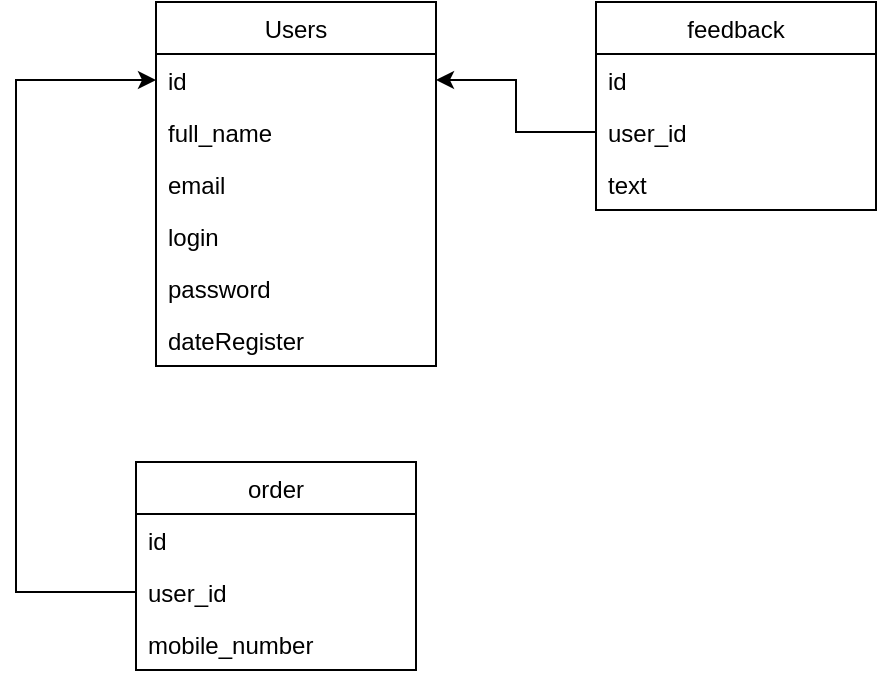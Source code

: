 <mxfile version="14.4.8" type="device"><diagram id="BQe2rI-tkOfqKuCFdzQ-" name="Page-1"><mxGraphModel dx="1422" dy="737" grid="1" gridSize="10" guides="1" tooltips="1" connect="1" arrows="1" fold="1" page="1" pageScale="1" pageWidth="1169" pageHeight="827" math="0" shadow="0"><root><mxCell id="0"/><mxCell id="1" parent="0"/><mxCell id="-G5yYp364JWKINKwnZ9s-2" value="Users" style="swimlane;fontStyle=0;childLayout=stackLayout;horizontal=1;startSize=26;fillColor=none;horizontalStack=0;resizeParent=1;resizeParentMax=0;resizeLast=0;collapsible=1;marginBottom=0;" vertex="1" parent="1"><mxGeometry x="400" y="170" width="140" height="182" as="geometry"/></mxCell><mxCell id="-G5yYp364JWKINKwnZ9s-3" value="id" style="text;strokeColor=none;fillColor=none;align=left;verticalAlign=top;spacingLeft=4;spacingRight=4;overflow=hidden;rotatable=0;points=[[0,0.5],[1,0.5]];portConstraint=eastwest;" vertex="1" parent="-G5yYp364JWKINKwnZ9s-2"><mxGeometry y="26" width="140" height="26" as="geometry"/></mxCell><mxCell id="-G5yYp364JWKINKwnZ9s-4" value="full_name" style="text;strokeColor=none;fillColor=none;align=left;verticalAlign=top;spacingLeft=4;spacingRight=4;overflow=hidden;rotatable=0;points=[[0,0.5],[1,0.5]];portConstraint=eastwest;" vertex="1" parent="-G5yYp364JWKINKwnZ9s-2"><mxGeometry y="52" width="140" height="26" as="geometry"/></mxCell><mxCell id="-G5yYp364JWKINKwnZ9s-5" value="email" style="text;strokeColor=none;fillColor=none;align=left;verticalAlign=top;spacingLeft=4;spacingRight=4;overflow=hidden;rotatable=0;points=[[0,0.5],[1,0.5]];portConstraint=eastwest;" vertex="1" parent="-G5yYp364JWKINKwnZ9s-2"><mxGeometry y="78" width="140" height="26" as="geometry"/></mxCell><mxCell id="-G5yYp364JWKINKwnZ9s-7" value="login" style="text;strokeColor=none;fillColor=none;align=left;verticalAlign=top;spacingLeft=4;spacingRight=4;overflow=hidden;rotatable=0;points=[[0,0.5],[1,0.5]];portConstraint=eastwest;" vertex="1" parent="-G5yYp364JWKINKwnZ9s-2"><mxGeometry y="104" width="140" height="26" as="geometry"/></mxCell><mxCell id="-G5yYp364JWKINKwnZ9s-6" value="password" style="text;strokeColor=none;fillColor=none;align=left;verticalAlign=top;spacingLeft=4;spacingRight=4;overflow=hidden;rotatable=0;points=[[0,0.5],[1,0.5]];portConstraint=eastwest;" vertex="1" parent="-G5yYp364JWKINKwnZ9s-2"><mxGeometry y="130" width="140" height="26" as="geometry"/></mxCell><mxCell id="-G5yYp364JWKINKwnZ9s-8" value="dateRegister" style="text;strokeColor=none;fillColor=none;align=left;verticalAlign=top;spacingLeft=4;spacingRight=4;overflow=hidden;rotatable=0;points=[[0,0.5],[1,0.5]];portConstraint=eastwest;" vertex="1" parent="-G5yYp364JWKINKwnZ9s-2"><mxGeometry y="156" width="140" height="26" as="geometry"/></mxCell><mxCell id="-G5yYp364JWKINKwnZ9s-9" value="feedback" style="swimlane;fontStyle=0;childLayout=stackLayout;horizontal=1;startSize=26;fillColor=none;horizontalStack=0;resizeParent=1;resizeParentMax=0;resizeLast=0;collapsible=1;marginBottom=0;" vertex="1" parent="1"><mxGeometry x="620" y="170" width="140" height="104" as="geometry"/></mxCell><mxCell id="-G5yYp364JWKINKwnZ9s-10" value="id" style="text;strokeColor=none;fillColor=none;align=left;verticalAlign=top;spacingLeft=4;spacingRight=4;overflow=hidden;rotatable=0;points=[[0,0.5],[1,0.5]];portConstraint=eastwest;" vertex="1" parent="-G5yYp364JWKINKwnZ9s-9"><mxGeometry y="26" width="140" height="26" as="geometry"/></mxCell><mxCell id="-G5yYp364JWKINKwnZ9s-11" value="user_id" style="text;strokeColor=none;fillColor=none;align=left;verticalAlign=top;spacingLeft=4;spacingRight=4;overflow=hidden;rotatable=0;points=[[0,0.5],[1,0.5]];portConstraint=eastwest;" vertex="1" parent="-G5yYp364JWKINKwnZ9s-9"><mxGeometry y="52" width="140" height="26" as="geometry"/></mxCell><mxCell id="-G5yYp364JWKINKwnZ9s-12" value="text" style="text;strokeColor=none;fillColor=none;align=left;verticalAlign=top;spacingLeft=4;spacingRight=4;overflow=hidden;rotatable=0;points=[[0,0.5],[1,0.5]];portConstraint=eastwest;" vertex="1" parent="-G5yYp364JWKINKwnZ9s-9"><mxGeometry y="78" width="140" height="26" as="geometry"/></mxCell><mxCell id="-G5yYp364JWKINKwnZ9s-16" style="edgeStyle=orthogonalEdgeStyle;rounded=0;orthogonalLoop=1;jettySize=auto;html=1;entryX=1;entryY=0.5;entryDx=0;entryDy=0;" edge="1" parent="1" source="-G5yYp364JWKINKwnZ9s-11" target="-G5yYp364JWKINKwnZ9s-3"><mxGeometry relative="1" as="geometry"/></mxCell><mxCell id="-G5yYp364JWKINKwnZ9s-17" value="order" style="swimlane;fontStyle=0;childLayout=stackLayout;horizontal=1;startSize=26;fillColor=none;horizontalStack=0;resizeParent=1;resizeParentMax=0;resizeLast=0;collapsible=1;marginBottom=0;" vertex="1" parent="1"><mxGeometry x="390" y="400" width="140" height="104" as="geometry"/></mxCell><mxCell id="-G5yYp364JWKINKwnZ9s-18" value="id" style="text;strokeColor=none;fillColor=none;align=left;verticalAlign=top;spacingLeft=4;spacingRight=4;overflow=hidden;rotatable=0;points=[[0,0.5],[1,0.5]];portConstraint=eastwest;" vertex="1" parent="-G5yYp364JWKINKwnZ9s-17"><mxGeometry y="26" width="140" height="26" as="geometry"/></mxCell><mxCell id="-G5yYp364JWKINKwnZ9s-19" value="user_id" style="text;strokeColor=none;fillColor=none;align=left;verticalAlign=top;spacingLeft=4;spacingRight=4;overflow=hidden;rotatable=0;points=[[0,0.5],[1,0.5]];portConstraint=eastwest;" vertex="1" parent="-G5yYp364JWKINKwnZ9s-17"><mxGeometry y="52" width="140" height="26" as="geometry"/></mxCell><mxCell id="-G5yYp364JWKINKwnZ9s-20" value="mobile_number" style="text;strokeColor=none;fillColor=none;align=left;verticalAlign=top;spacingLeft=4;spacingRight=4;overflow=hidden;rotatable=0;points=[[0,0.5],[1,0.5]];portConstraint=eastwest;" vertex="1" parent="-G5yYp364JWKINKwnZ9s-17"><mxGeometry y="78" width="140" height="26" as="geometry"/></mxCell><mxCell id="-G5yYp364JWKINKwnZ9s-22" style="edgeStyle=orthogonalEdgeStyle;rounded=0;orthogonalLoop=1;jettySize=auto;html=1;entryX=0;entryY=0.5;entryDx=0;entryDy=0;" edge="1" parent="1" source="-G5yYp364JWKINKwnZ9s-19" target="-G5yYp364JWKINKwnZ9s-3"><mxGeometry relative="1" as="geometry"><Array as="points"><mxPoint x="330" y="465"/><mxPoint x="330" y="209"/></Array></mxGeometry></mxCell></root></mxGraphModel></diagram></mxfile>